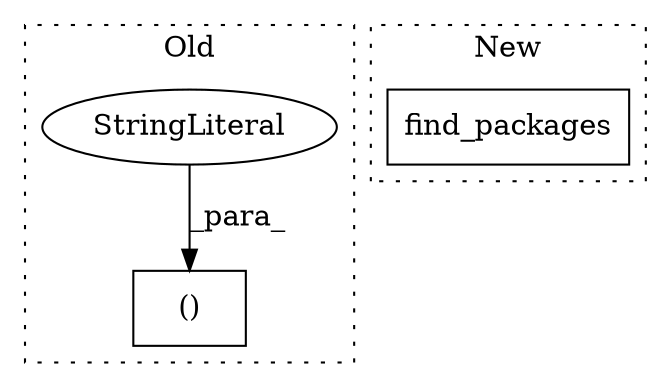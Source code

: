 digraph G {
subgraph cluster0 {
1 [label="()" a="106" s="1914" l="41" shape="box"];
3 [label="StringLiteral" a="45" s="1914" l="15" shape="ellipse"];
label = "Old";
style="dotted";
}
subgraph cluster1 {
2 [label="find_packages" a="32" s="1661" l="15" shape="box"];
label = "New";
style="dotted";
}
3 -> 1 [label="_para_"];
}